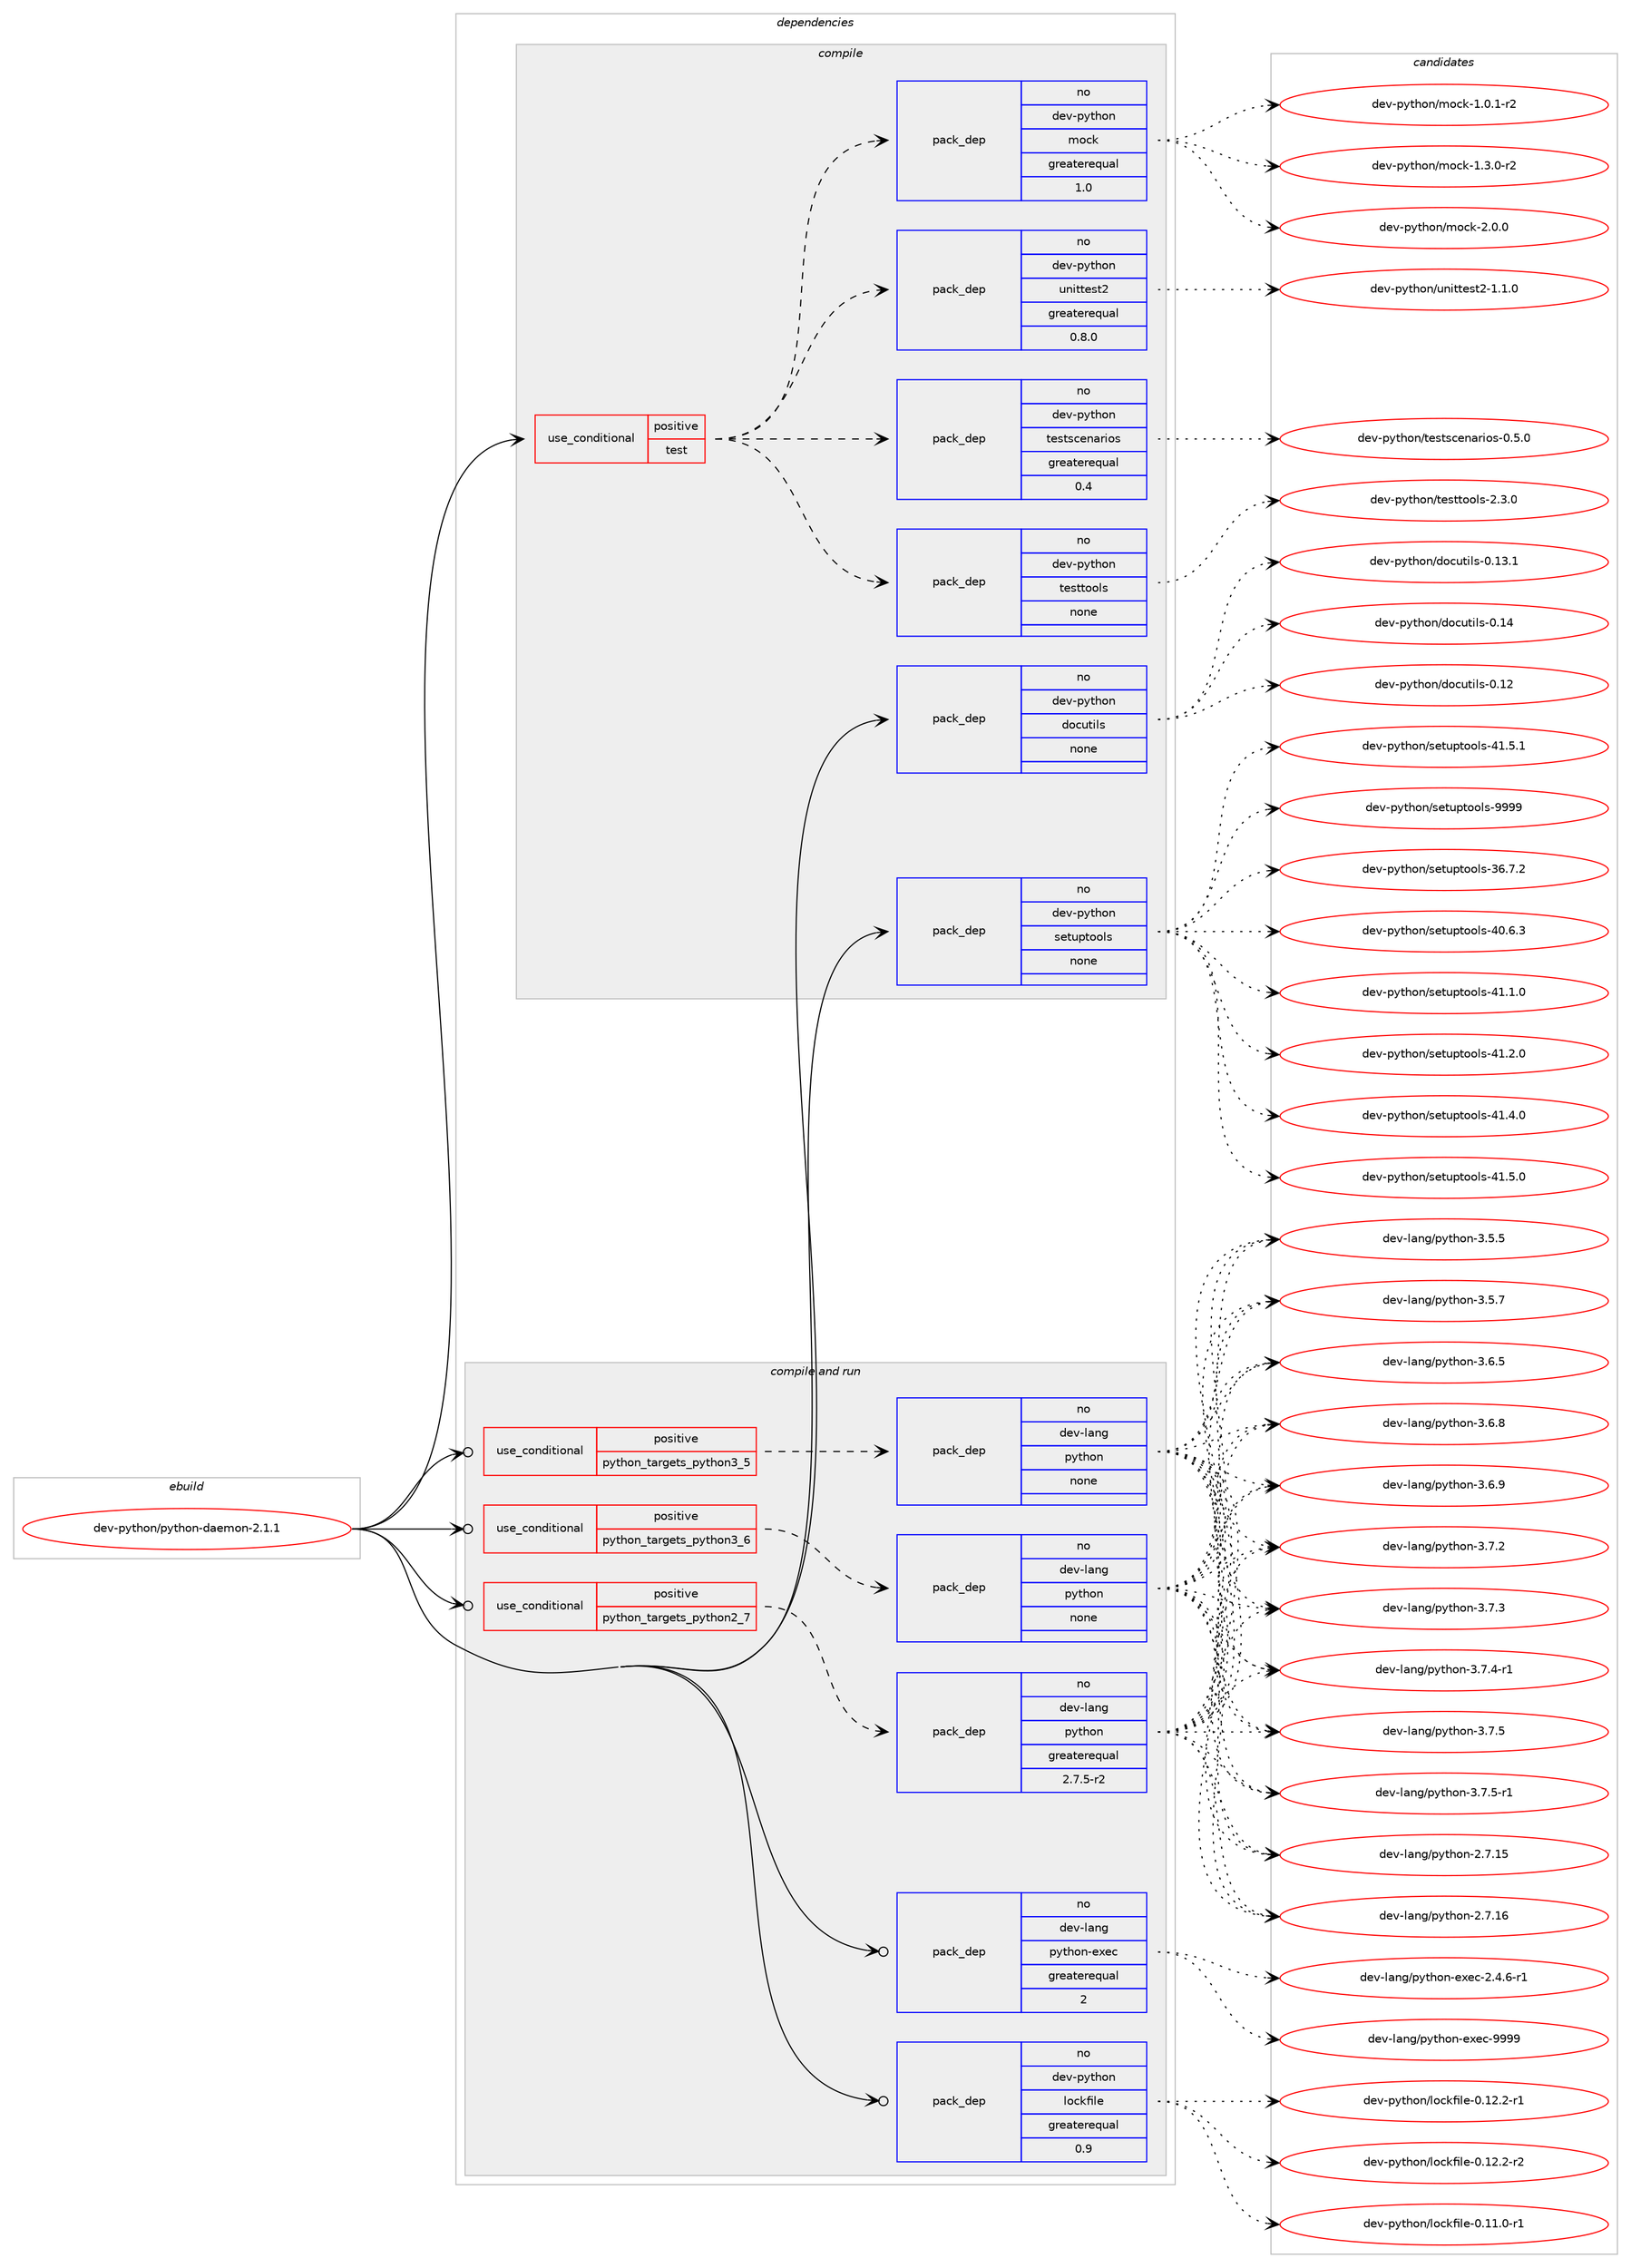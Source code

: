 digraph prolog {

# *************
# Graph options
# *************

newrank=true;
concentrate=true;
compound=true;
graph [rankdir=LR,fontname=Helvetica,fontsize=10,ranksep=1.5];#, ranksep=2.5, nodesep=0.2];
edge  [arrowhead=vee];
node  [fontname=Helvetica,fontsize=10];

# **********
# The ebuild
# **********

subgraph cluster_leftcol {
color=gray;
rank=same;
label=<<i>ebuild</i>>;
id [label="dev-python/python-daemon-2.1.1", color=red, width=4, href="../dev-python/python-daemon-2.1.1.svg"];
}

# ****************
# The dependencies
# ****************

subgraph cluster_midcol {
color=gray;
label=<<i>dependencies</i>>;
subgraph cluster_compile {
fillcolor="#eeeeee";
style=filled;
label=<<i>compile</i>>;
subgraph cond147356 {
dependency630465 [label=<<TABLE BORDER="0" CELLBORDER="1" CELLSPACING="0" CELLPADDING="4"><TR><TD ROWSPAN="3" CELLPADDING="10">use_conditional</TD></TR><TR><TD>positive</TD></TR><TR><TD>test</TD></TR></TABLE>>, shape=none, color=red];
subgraph pack471238 {
dependency630466 [label=<<TABLE BORDER="0" CELLBORDER="1" CELLSPACING="0" CELLPADDING="4" WIDTH="220"><TR><TD ROWSPAN="6" CELLPADDING="30">pack_dep</TD></TR><TR><TD WIDTH="110">no</TD></TR><TR><TD>dev-python</TD></TR><TR><TD>unittest2</TD></TR><TR><TD>greaterequal</TD></TR><TR><TD>0.8.0</TD></TR></TABLE>>, shape=none, color=blue];
}
dependency630465:e -> dependency630466:w [weight=20,style="dashed",arrowhead="vee"];
subgraph pack471239 {
dependency630467 [label=<<TABLE BORDER="0" CELLBORDER="1" CELLSPACING="0" CELLPADDING="4" WIDTH="220"><TR><TD ROWSPAN="6" CELLPADDING="30">pack_dep</TD></TR><TR><TD WIDTH="110">no</TD></TR><TR><TD>dev-python</TD></TR><TR><TD>mock</TD></TR><TR><TD>greaterequal</TD></TR><TR><TD>1.0</TD></TR></TABLE>>, shape=none, color=blue];
}
dependency630465:e -> dependency630467:w [weight=20,style="dashed",arrowhead="vee"];
subgraph pack471240 {
dependency630468 [label=<<TABLE BORDER="0" CELLBORDER="1" CELLSPACING="0" CELLPADDING="4" WIDTH="220"><TR><TD ROWSPAN="6" CELLPADDING="30">pack_dep</TD></TR><TR><TD WIDTH="110">no</TD></TR><TR><TD>dev-python</TD></TR><TR><TD>testtools</TD></TR><TR><TD>none</TD></TR><TR><TD></TD></TR></TABLE>>, shape=none, color=blue];
}
dependency630465:e -> dependency630468:w [weight=20,style="dashed",arrowhead="vee"];
subgraph pack471241 {
dependency630469 [label=<<TABLE BORDER="0" CELLBORDER="1" CELLSPACING="0" CELLPADDING="4" WIDTH="220"><TR><TD ROWSPAN="6" CELLPADDING="30">pack_dep</TD></TR><TR><TD WIDTH="110">no</TD></TR><TR><TD>dev-python</TD></TR><TR><TD>testscenarios</TD></TR><TR><TD>greaterequal</TD></TR><TR><TD>0.4</TD></TR></TABLE>>, shape=none, color=blue];
}
dependency630465:e -> dependency630469:w [weight=20,style="dashed",arrowhead="vee"];
}
id:e -> dependency630465:w [weight=20,style="solid",arrowhead="vee"];
subgraph pack471242 {
dependency630470 [label=<<TABLE BORDER="0" CELLBORDER="1" CELLSPACING="0" CELLPADDING="4" WIDTH="220"><TR><TD ROWSPAN="6" CELLPADDING="30">pack_dep</TD></TR><TR><TD WIDTH="110">no</TD></TR><TR><TD>dev-python</TD></TR><TR><TD>docutils</TD></TR><TR><TD>none</TD></TR><TR><TD></TD></TR></TABLE>>, shape=none, color=blue];
}
id:e -> dependency630470:w [weight=20,style="solid",arrowhead="vee"];
subgraph pack471243 {
dependency630471 [label=<<TABLE BORDER="0" CELLBORDER="1" CELLSPACING="0" CELLPADDING="4" WIDTH="220"><TR><TD ROWSPAN="6" CELLPADDING="30">pack_dep</TD></TR><TR><TD WIDTH="110">no</TD></TR><TR><TD>dev-python</TD></TR><TR><TD>setuptools</TD></TR><TR><TD>none</TD></TR><TR><TD></TD></TR></TABLE>>, shape=none, color=blue];
}
id:e -> dependency630471:w [weight=20,style="solid",arrowhead="vee"];
}
subgraph cluster_compileandrun {
fillcolor="#eeeeee";
style=filled;
label=<<i>compile and run</i>>;
subgraph cond147357 {
dependency630472 [label=<<TABLE BORDER="0" CELLBORDER="1" CELLSPACING="0" CELLPADDING="4"><TR><TD ROWSPAN="3" CELLPADDING="10">use_conditional</TD></TR><TR><TD>positive</TD></TR><TR><TD>python_targets_python2_7</TD></TR></TABLE>>, shape=none, color=red];
subgraph pack471244 {
dependency630473 [label=<<TABLE BORDER="0" CELLBORDER="1" CELLSPACING="0" CELLPADDING="4" WIDTH="220"><TR><TD ROWSPAN="6" CELLPADDING="30">pack_dep</TD></TR><TR><TD WIDTH="110">no</TD></TR><TR><TD>dev-lang</TD></TR><TR><TD>python</TD></TR><TR><TD>greaterequal</TD></TR><TR><TD>2.7.5-r2</TD></TR></TABLE>>, shape=none, color=blue];
}
dependency630472:e -> dependency630473:w [weight=20,style="dashed",arrowhead="vee"];
}
id:e -> dependency630472:w [weight=20,style="solid",arrowhead="odotvee"];
subgraph cond147358 {
dependency630474 [label=<<TABLE BORDER="0" CELLBORDER="1" CELLSPACING="0" CELLPADDING="4"><TR><TD ROWSPAN="3" CELLPADDING="10">use_conditional</TD></TR><TR><TD>positive</TD></TR><TR><TD>python_targets_python3_5</TD></TR></TABLE>>, shape=none, color=red];
subgraph pack471245 {
dependency630475 [label=<<TABLE BORDER="0" CELLBORDER="1" CELLSPACING="0" CELLPADDING="4" WIDTH="220"><TR><TD ROWSPAN="6" CELLPADDING="30">pack_dep</TD></TR><TR><TD WIDTH="110">no</TD></TR><TR><TD>dev-lang</TD></TR><TR><TD>python</TD></TR><TR><TD>none</TD></TR><TR><TD></TD></TR></TABLE>>, shape=none, color=blue];
}
dependency630474:e -> dependency630475:w [weight=20,style="dashed",arrowhead="vee"];
}
id:e -> dependency630474:w [weight=20,style="solid",arrowhead="odotvee"];
subgraph cond147359 {
dependency630476 [label=<<TABLE BORDER="0" CELLBORDER="1" CELLSPACING="0" CELLPADDING="4"><TR><TD ROWSPAN="3" CELLPADDING="10">use_conditional</TD></TR><TR><TD>positive</TD></TR><TR><TD>python_targets_python3_6</TD></TR></TABLE>>, shape=none, color=red];
subgraph pack471246 {
dependency630477 [label=<<TABLE BORDER="0" CELLBORDER="1" CELLSPACING="0" CELLPADDING="4" WIDTH="220"><TR><TD ROWSPAN="6" CELLPADDING="30">pack_dep</TD></TR><TR><TD WIDTH="110">no</TD></TR><TR><TD>dev-lang</TD></TR><TR><TD>python</TD></TR><TR><TD>none</TD></TR><TR><TD></TD></TR></TABLE>>, shape=none, color=blue];
}
dependency630476:e -> dependency630477:w [weight=20,style="dashed",arrowhead="vee"];
}
id:e -> dependency630476:w [weight=20,style="solid",arrowhead="odotvee"];
subgraph pack471247 {
dependency630478 [label=<<TABLE BORDER="0" CELLBORDER="1" CELLSPACING="0" CELLPADDING="4" WIDTH="220"><TR><TD ROWSPAN="6" CELLPADDING="30">pack_dep</TD></TR><TR><TD WIDTH="110">no</TD></TR><TR><TD>dev-lang</TD></TR><TR><TD>python-exec</TD></TR><TR><TD>greaterequal</TD></TR><TR><TD>2</TD></TR></TABLE>>, shape=none, color=blue];
}
id:e -> dependency630478:w [weight=20,style="solid",arrowhead="odotvee"];
subgraph pack471248 {
dependency630479 [label=<<TABLE BORDER="0" CELLBORDER="1" CELLSPACING="0" CELLPADDING="4" WIDTH="220"><TR><TD ROWSPAN="6" CELLPADDING="30">pack_dep</TD></TR><TR><TD WIDTH="110">no</TD></TR><TR><TD>dev-python</TD></TR><TR><TD>lockfile</TD></TR><TR><TD>greaterequal</TD></TR><TR><TD>0.9</TD></TR></TABLE>>, shape=none, color=blue];
}
id:e -> dependency630479:w [weight=20,style="solid",arrowhead="odotvee"];
}
subgraph cluster_run {
fillcolor="#eeeeee";
style=filled;
label=<<i>run</i>>;
}
}

# **************
# The candidates
# **************

subgraph cluster_choices {
rank=same;
color=gray;
label=<<i>candidates</i>>;

subgraph choice471238 {
color=black;
nodesep=1;
choice100101118451121211161041111104711711010511611610111511650454946494648 [label="dev-python/unittest2-1.1.0", color=red, width=4,href="../dev-python/unittest2-1.1.0.svg"];
dependency630466:e -> choice100101118451121211161041111104711711010511611610111511650454946494648:w [style=dotted,weight="100"];
}
subgraph choice471239 {
color=black;
nodesep=1;
choice1001011184511212111610411111047109111991074549464846494511450 [label="dev-python/mock-1.0.1-r2", color=red, width=4,href="../dev-python/mock-1.0.1-r2.svg"];
choice1001011184511212111610411111047109111991074549465146484511450 [label="dev-python/mock-1.3.0-r2", color=red, width=4,href="../dev-python/mock-1.3.0-r2.svg"];
choice100101118451121211161041111104710911199107455046484648 [label="dev-python/mock-2.0.0", color=red, width=4,href="../dev-python/mock-2.0.0.svg"];
dependency630467:e -> choice1001011184511212111610411111047109111991074549464846494511450:w [style=dotted,weight="100"];
dependency630467:e -> choice1001011184511212111610411111047109111991074549465146484511450:w [style=dotted,weight="100"];
dependency630467:e -> choice100101118451121211161041111104710911199107455046484648:w [style=dotted,weight="100"];
}
subgraph choice471240 {
color=black;
nodesep=1;
choice1001011184511212111610411111047116101115116116111111108115455046514648 [label="dev-python/testtools-2.3.0", color=red, width=4,href="../dev-python/testtools-2.3.0.svg"];
dependency630468:e -> choice1001011184511212111610411111047116101115116116111111108115455046514648:w [style=dotted,weight="100"];
}
subgraph choice471241 {
color=black;
nodesep=1;
choice10010111845112121116104111110471161011151161159910111097114105111115454846534648 [label="dev-python/testscenarios-0.5.0", color=red, width=4,href="../dev-python/testscenarios-0.5.0.svg"];
dependency630469:e -> choice10010111845112121116104111110471161011151161159910111097114105111115454846534648:w [style=dotted,weight="100"];
}
subgraph choice471242 {
color=black;
nodesep=1;
choice1001011184511212111610411111047100111991171161051081154548464950 [label="dev-python/docutils-0.12", color=red, width=4,href="../dev-python/docutils-0.12.svg"];
choice10010111845112121116104111110471001119911711610510811545484649514649 [label="dev-python/docutils-0.13.1", color=red, width=4,href="../dev-python/docutils-0.13.1.svg"];
choice1001011184511212111610411111047100111991171161051081154548464952 [label="dev-python/docutils-0.14", color=red, width=4,href="../dev-python/docutils-0.14.svg"];
dependency630470:e -> choice1001011184511212111610411111047100111991171161051081154548464950:w [style=dotted,weight="100"];
dependency630470:e -> choice10010111845112121116104111110471001119911711610510811545484649514649:w [style=dotted,weight="100"];
dependency630470:e -> choice1001011184511212111610411111047100111991171161051081154548464952:w [style=dotted,weight="100"];
}
subgraph choice471243 {
color=black;
nodesep=1;
choice100101118451121211161041111104711510111611711211611111110811545515446554650 [label="dev-python/setuptools-36.7.2", color=red, width=4,href="../dev-python/setuptools-36.7.2.svg"];
choice100101118451121211161041111104711510111611711211611111110811545524846544651 [label="dev-python/setuptools-40.6.3", color=red, width=4,href="../dev-python/setuptools-40.6.3.svg"];
choice100101118451121211161041111104711510111611711211611111110811545524946494648 [label="dev-python/setuptools-41.1.0", color=red, width=4,href="../dev-python/setuptools-41.1.0.svg"];
choice100101118451121211161041111104711510111611711211611111110811545524946504648 [label="dev-python/setuptools-41.2.0", color=red, width=4,href="../dev-python/setuptools-41.2.0.svg"];
choice100101118451121211161041111104711510111611711211611111110811545524946524648 [label="dev-python/setuptools-41.4.0", color=red, width=4,href="../dev-python/setuptools-41.4.0.svg"];
choice100101118451121211161041111104711510111611711211611111110811545524946534648 [label="dev-python/setuptools-41.5.0", color=red, width=4,href="../dev-python/setuptools-41.5.0.svg"];
choice100101118451121211161041111104711510111611711211611111110811545524946534649 [label="dev-python/setuptools-41.5.1", color=red, width=4,href="../dev-python/setuptools-41.5.1.svg"];
choice10010111845112121116104111110471151011161171121161111111081154557575757 [label="dev-python/setuptools-9999", color=red, width=4,href="../dev-python/setuptools-9999.svg"];
dependency630471:e -> choice100101118451121211161041111104711510111611711211611111110811545515446554650:w [style=dotted,weight="100"];
dependency630471:e -> choice100101118451121211161041111104711510111611711211611111110811545524846544651:w [style=dotted,weight="100"];
dependency630471:e -> choice100101118451121211161041111104711510111611711211611111110811545524946494648:w [style=dotted,weight="100"];
dependency630471:e -> choice100101118451121211161041111104711510111611711211611111110811545524946504648:w [style=dotted,weight="100"];
dependency630471:e -> choice100101118451121211161041111104711510111611711211611111110811545524946524648:w [style=dotted,weight="100"];
dependency630471:e -> choice100101118451121211161041111104711510111611711211611111110811545524946534648:w [style=dotted,weight="100"];
dependency630471:e -> choice100101118451121211161041111104711510111611711211611111110811545524946534649:w [style=dotted,weight="100"];
dependency630471:e -> choice10010111845112121116104111110471151011161171121161111111081154557575757:w [style=dotted,weight="100"];
}
subgraph choice471244 {
color=black;
nodesep=1;
choice10010111845108971101034711212111610411111045504655464953 [label="dev-lang/python-2.7.15", color=red, width=4,href="../dev-lang/python-2.7.15.svg"];
choice10010111845108971101034711212111610411111045504655464954 [label="dev-lang/python-2.7.16", color=red, width=4,href="../dev-lang/python-2.7.16.svg"];
choice100101118451089711010347112121116104111110455146534653 [label="dev-lang/python-3.5.5", color=red, width=4,href="../dev-lang/python-3.5.5.svg"];
choice100101118451089711010347112121116104111110455146534655 [label="dev-lang/python-3.5.7", color=red, width=4,href="../dev-lang/python-3.5.7.svg"];
choice100101118451089711010347112121116104111110455146544653 [label="dev-lang/python-3.6.5", color=red, width=4,href="../dev-lang/python-3.6.5.svg"];
choice100101118451089711010347112121116104111110455146544656 [label="dev-lang/python-3.6.8", color=red, width=4,href="../dev-lang/python-3.6.8.svg"];
choice100101118451089711010347112121116104111110455146544657 [label="dev-lang/python-3.6.9", color=red, width=4,href="../dev-lang/python-3.6.9.svg"];
choice100101118451089711010347112121116104111110455146554650 [label="dev-lang/python-3.7.2", color=red, width=4,href="../dev-lang/python-3.7.2.svg"];
choice100101118451089711010347112121116104111110455146554651 [label="dev-lang/python-3.7.3", color=red, width=4,href="../dev-lang/python-3.7.3.svg"];
choice1001011184510897110103471121211161041111104551465546524511449 [label="dev-lang/python-3.7.4-r1", color=red, width=4,href="../dev-lang/python-3.7.4-r1.svg"];
choice100101118451089711010347112121116104111110455146554653 [label="dev-lang/python-3.7.5", color=red, width=4,href="../dev-lang/python-3.7.5.svg"];
choice1001011184510897110103471121211161041111104551465546534511449 [label="dev-lang/python-3.7.5-r1", color=red, width=4,href="../dev-lang/python-3.7.5-r1.svg"];
dependency630473:e -> choice10010111845108971101034711212111610411111045504655464953:w [style=dotted,weight="100"];
dependency630473:e -> choice10010111845108971101034711212111610411111045504655464954:w [style=dotted,weight="100"];
dependency630473:e -> choice100101118451089711010347112121116104111110455146534653:w [style=dotted,weight="100"];
dependency630473:e -> choice100101118451089711010347112121116104111110455146534655:w [style=dotted,weight="100"];
dependency630473:e -> choice100101118451089711010347112121116104111110455146544653:w [style=dotted,weight="100"];
dependency630473:e -> choice100101118451089711010347112121116104111110455146544656:w [style=dotted,weight="100"];
dependency630473:e -> choice100101118451089711010347112121116104111110455146544657:w [style=dotted,weight="100"];
dependency630473:e -> choice100101118451089711010347112121116104111110455146554650:w [style=dotted,weight="100"];
dependency630473:e -> choice100101118451089711010347112121116104111110455146554651:w [style=dotted,weight="100"];
dependency630473:e -> choice1001011184510897110103471121211161041111104551465546524511449:w [style=dotted,weight="100"];
dependency630473:e -> choice100101118451089711010347112121116104111110455146554653:w [style=dotted,weight="100"];
dependency630473:e -> choice1001011184510897110103471121211161041111104551465546534511449:w [style=dotted,weight="100"];
}
subgraph choice471245 {
color=black;
nodesep=1;
choice10010111845108971101034711212111610411111045504655464953 [label="dev-lang/python-2.7.15", color=red, width=4,href="../dev-lang/python-2.7.15.svg"];
choice10010111845108971101034711212111610411111045504655464954 [label="dev-lang/python-2.7.16", color=red, width=4,href="../dev-lang/python-2.7.16.svg"];
choice100101118451089711010347112121116104111110455146534653 [label="dev-lang/python-3.5.5", color=red, width=4,href="../dev-lang/python-3.5.5.svg"];
choice100101118451089711010347112121116104111110455146534655 [label="dev-lang/python-3.5.7", color=red, width=4,href="../dev-lang/python-3.5.7.svg"];
choice100101118451089711010347112121116104111110455146544653 [label="dev-lang/python-3.6.5", color=red, width=4,href="../dev-lang/python-3.6.5.svg"];
choice100101118451089711010347112121116104111110455146544656 [label="dev-lang/python-3.6.8", color=red, width=4,href="../dev-lang/python-3.6.8.svg"];
choice100101118451089711010347112121116104111110455146544657 [label="dev-lang/python-3.6.9", color=red, width=4,href="../dev-lang/python-3.6.9.svg"];
choice100101118451089711010347112121116104111110455146554650 [label="dev-lang/python-3.7.2", color=red, width=4,href="../dev-lang/python-3.7.2.svg"];
choice100101118451089711010347112121116104111110455146554651 [label="dev-lang/python-3.7.3", color=red, width=4,href="../dev-lang/python-3.7.3.svg"];
choice1001011184510897110103471121211161041111104551465546524511449 [label="dev-lang/python-3.7.4-r1", color=red, width=4,href="../dev-lang/python-3.7.4-r1.svg"];
choice100101118451089711010347112121116104111110455146554653 [label="dev-lang/python-3.7.5", color=red, width=4,href="../dev-lang/python-3.7.5.svg"];
choice1001011184510897110103471121211161041111104551465546534511449 [label="dev-lang/python-3.7.5-r1", color=red, width=4,href="../dev-lang/python-3.7.5-r1.svg"];
dependency630475:e -> choice10010111845108971101034711212111610411111045504655464953:w [style=dotted,weight="100"];
dependency630475:e -> choice10010111845108971101034711212111610411111045504655464954:w [style=dotted,weight="100"];
dependency630475:e -> choice100101118451089711010347112121116104111110455146534653:w [style=dotted,weight="100"];
dependency630475:e -> choice100101118451089711010347112121116104111110455146534655:w [style=dotted,weight="100"];
dependency630475:e -> choice100101118451089711010347112121116104111110455146544653:w [style=dotted,weight="100"];
dependency630475:e -> choice100101118451089711010347112121116104111110455146544656:w [style=dotted,weight="100"];
dependency630475:e -> choice100101118451089711010347112121116104111110455146544657:w [style=dotted,weight="100"];
dependency630475:e -> choice100101118451089711010347112121116104111110455146554650:w [style=dotted,weight="100"];
dependency630475:e -> choice100101118451089711010347112121116104111110455146554651:w [style=dotted,weight="100"];
dependency630475:e -> choice1001011184510897110103471121211161041111104551465546524511449:w [style=dotted,weight="100"];
dependency630475:e -> choice100101118451089711010347112121116104111110455146554653:w [style=dotted,weight="100"];
dependency630475:e -> choice1001011184510897110103471121211161041111104551465546534511449:w [style=dotted,weight="100"];
}
subgraph choice471246 {
color=black;
nodesep=1;
choice10010111845108971101034711212111610411111045504655464953 [label="dev-lang/python-2.7.15", color=red, width=4,href="../dev-lang/python-2.7.15.svg"];
choice10010111845108971101034711212111610411111045504655464954 [label="dev-lang/python-2.7.16", color=red, width=4,href="../dev-lang/python-2.7.16.svg"];
choice100101118451089711010347112121116104111110455146534653 [label="dev-lang/python-3.5.5", color=red, width=4,href="../dev-lang/python-3.5.5.svg"];
choice100101118451089711010347112121116104111110455146534655 [label="dev-lang/python-3.5.7", color=red, width=4,href="../dev-lang/python-3.5.7.svg"];
choice100101118451089711010347112121116104111110455146544653 [label="dev-lang/python-3.6.5", color=red, width=4,href="../dev-lang/python-3.6.5.svg"];
choice100101118451089711010347112121116104111110455146544656 [label="dev-lang/python-3.6.8", color=red, width=4,href="../dev-lang/python-3.6.8.svg"];
choice100101118451089711010347112121116104111110455146544657 [label="dev-lang/python-3.6.9", color=red, width=4,href="../dev-lang/python-3.6.9.svg"];
choice100101118451089711010347112121116104111110455146554650 [label="dev-lang/python-3.7.2", color=red, width=4,href="../dev-lang/python-3.7.2.svg"];
choice100101118451089711010347112121116104111110455146554651 [label="dev-lang/python-3.7.3", color=red, width=4,href="../dev-lang/python-3.7.3.svg"];
choice1001011184510897110103471121211161041111104551465546524511449 [label="dev-lang/python-3.7.4-r1", color=red, width=4,href="../dev-lang/python-3.7.4-r1.svg"];
choice100101118451089711010347112121116104111110455146554653 [label="dev-lang/python-3.7.5", color=red, width=4,href="../dev-lang/python-3.7.5.svg"];
choice1001011184510897110103471121211161041111104551465546534511449 [label="dev-lang/python-3.7.5-r1", color=red, width=4,href="../dev-lang/python-3.7.5-r1.svg"];
dependency630477:e -> choice10010111845108971101034711212111610411111045504655464953:w [style=dotted,weight="100"];
dependency630477:e -> choice10010111845108971101034711212111610411111045504655464954:w [style=dotted,weight="100"];
dependency630477:e -> choice100101118451089711010347112121116104111110455146534653:w [style=dotted,weight="100"];
dependency630477:e -> choice100101118451089711010347112121116104111110455146534655:w [style=dotted,weight="100"];
dependency630477:e -> choice100101118451089711010347112121116104111110455146544653:w [style=dotted,weight="100"];
dependency630477:e -> choice100101118451089711010347112121116104111110455146544656:w [style=dotted,weight="100"];
dependency630477:e -> choice100101118451089711010347112121116104111110455146544657:w [style=dotted,weight="100"];
dependency630477:e -> choice100101118451089711010347112121116104111110455146554650:w [style=dotted,weight="100"];
dependency630477:e -> choice100101118451089711010347112121116104111110455146554651:w [style=dotted,weight="100"];
dependency630477:e -> choice1001011184510897110103471121211161041111104551465546524511449:w [style=dotted,weight="100"];
dependency630477:e -> choice100101118451089711010347112121116104111110455146554653:w [style=dotted,weight="100"];
dependency630477:e -> choice1001011184510897110103471121211161041111104551465546534511449:w [style=dotted,weight="100"];
}
subgraph choice471247 {
color=black;
nodesep=1;
choice10010111845108971101034711212111610411111045101120101994550465246544511449 [label="dev-lang/python-exec-2.4.6-r1", color=red, width=4,href="../dev-lang/python-exec-2.4.6-r1.svg"];
choice10010111845108971101034711212111610411111045101120101994557575757 [label="dev-lang/python-exec-9999", color=red, width=4,href="../dev-lang/python-exec-9999.svg"];
dependency630478:e -> choice10010111845108971101034711212111610411111045101120101994550465246544511449:w [style=dotted,weight="100"];
dependency630478:e -> choice10010111845108971101034711212111610411111045101120101994557575757:w [style=dotted,weight="100"];
}
subgraph choice471248 {
color=black;
nodesep=1;
choice100101118451121211161041111104710811199107102105108101454846494946484511449 [label="dev-python/lockfile-0.11.0-r1", color=red, width=4,href="../dev-python/lockfile-0.11.0-r1.svg"];
choice100101118451121211161041111104710811199107102105108101454846495046504511449 [label="dev-python/lockfile-0.12.2-r1", color=red, width=4,href="../dev-python/lockfile-0.12.2-r1.svg"];
choice100101118451121211161041111104710811199107102105108101454846495046504511450 [label="dev-python/lockfile-0.12.2-r2", color=red, width=4,href="../dev-python/lockfile-0.12.2-r2.svg"];
dependency630479:e -> choice100101118451121211161041111104710811199107102105108101454846494946484511449:w [style=dotted,weight="100"];
dependency630479:e -> choice100101118451121211161041111104710811199107102105108101454846495046504511449:w [style=dotted,weight="100"];
dependency630479:e -> choice100101118451121211161041111104710811199107102105108101454846495046504511450:w [style=dotted,weight="100"];
}
}

}
